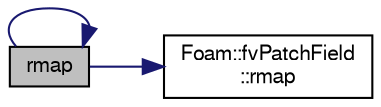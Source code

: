 digraph "rmap"
{
  bgcolor="transparent";
  edge [fontname="FreeSans",fontsize="10",labelfontname="FreeSans",labelfontsize="10"];
  node [fontname="FreeSans",fontsize="10",shape=record];
  rankdir="LR";
  Node206 [label="rmap",height=0.2,width=0.4,color="black", fillcolor="grey75", style="filled", fontcolor="black"];
  Node206 -> Node206 [color="midnightblue",fontsize="10",style="solid",fontname="FreeSans"];
  Node206 -> Node207 [color="midnightblue",fontsize="10",style="solid",fontname="FreeSans"];
  Node207 [label="Foam::fvPatchField\l::rmap",height=0.2,width=0.4,color="black",URL="$a22354.html#abe233fd0f00c5f2012c2a8f57f20f5cb",tooltip="Reverse map the given fvPatchField onto this fvPatchField. "];
}
